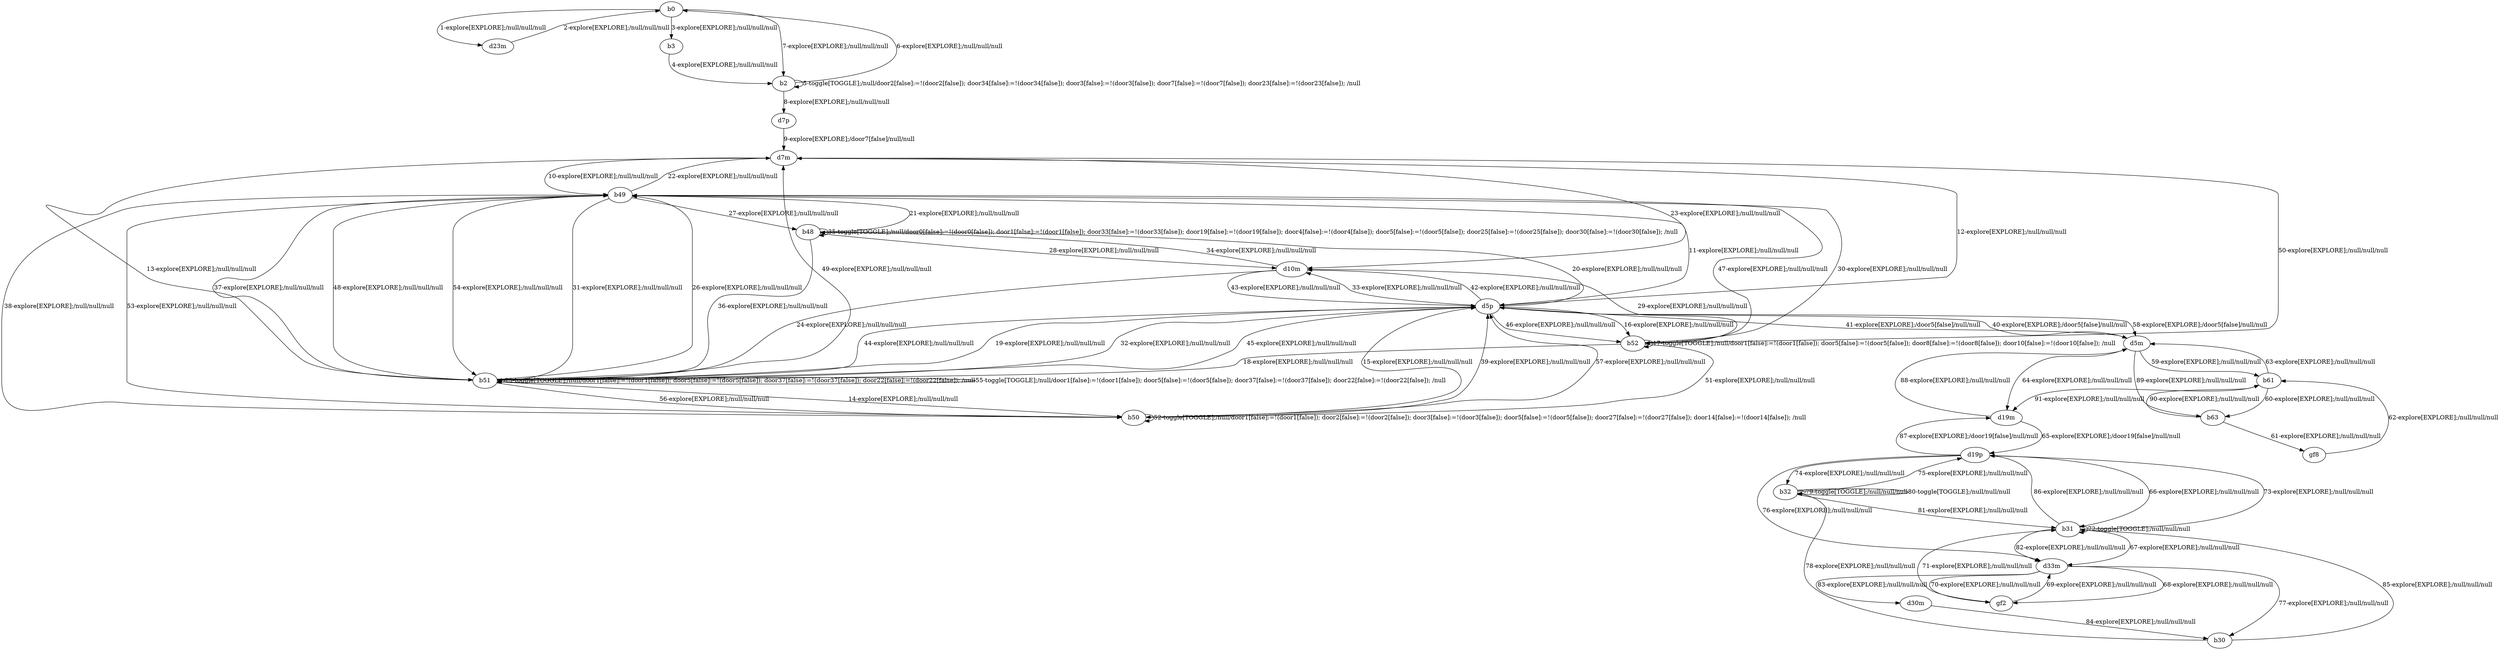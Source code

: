 # Total number of goals covered by this test: 1
# b63 --> b61

digraph g {
"b0" -> "d23m" [label = "1-explore[EXPLORE];/null/null/null"];
"d23m" -> "b0" [label = "2-explore[EXPLORE];/null/null/null"];
"b0" -> "b3" [label = "3-explore[EXPLORE];/null/null/null"];
"b3" -> "b2" [label = "4-explore[EXPLORE];/null/null/null"];
"b2" -> "b2" [label = "5-toggle[TOGGLE];/null/door2[false]:=!(door2[false]); door34[false]:=!(door34[false]); door3[false]:=!(door3[false]); door7[false]:=!(door7[false]); door23[false]:=!(door23[false]); /null"];
"b2" -> "b0" [label = "6-explore[EXPLORE];/null/null/null"];
"b0" -> "b2" [label = "7-explore[EXPLORE];/null/null/null"];
"b2" -> "d7p" [label = "8-explore[EXPLORE];/null/null/null"];
"d7p" -> "d7m" [label = "9-explore[EXPLORE];/door7[false]/null/null"];
"d7m" -> "b49" [label = "10-explore[EXPLORE];/null/null/null"];
"b49" -> "d5p" [label = "11-explore[EXPLORE];/null/null/null"];
"d5p" -> "d7m" [label = "12-explore[EXPLORE];/null/null/null"];
"d7m" -> "b51" [label = "13-explore[EXPLORE];/null/null/null"];
"b51" -> "b50" [label = "14-explore[EXPLORE];/null/null/null"];
"b50" -> "d5p" [label = "15-explore[EXPLORE];/null/null/null"];
"d5p" -> "b52" [label = "16-explore[EXPLORE];/null/null/null"];
"b52" -> "b52" [label = "17-toggle[TOGGLE];/null/door1[false]:=!(door1[false]); door5[false]:=!(door5[false]); door8[false]:=!(door8[false]); door10[false]:=!(door10[false]); /null"];
"b52" -> "b51" [label = "18-explore[EXPLORE];/null/null/null"];
"b51" -> "d5p" [label = "19-explore[EXPLORE];/null/null/null"];
"d5p" -> "b48" [label = "20-explore[EXPLORE];/null/null/null"];
"b48" -> "b49" [label = "21-explore[EXPLORE];/null/null/null"];
"b49" -> "d7m" [label = "22-explore[EXPLORE];/null/null/null"];
"d7m" -> "d10m" [label = "23-explore[EXPLORE];/null/null/null"];
"d10m" -> "b51" [label = "24-explore[EXPLORE];/null/null/null"];
"b51" -> "b51" [label = "25-toggle[TOGGLE];/null/door1[false]:=!(door1[false]); door5[false]:=!(door5[false]); door37[false]:=!(door37[false]); door22[false]:=!(door22[false]); /null"];
"b51" -> "b49" [label = "26-explore[EXPLORE];/null/null/null"];
"b49" -> "b48" [label = "27-explore[EXPLORE];/null/null/null"];
"b48" -> "d10m" [label = "28-explore[EXPLORE];/null/null/null"];
"d10m" -> "b52" [label = "29-explore[EXPLORE];/null/null/null"];
"b52" -> "b49" [label = "30-explore[EXPLORE];/null/null/null"];
"b49" -> "b51" [label = "31-explore[EXPLORE];/null/null/null"];
"b51" -> "d5p" [label = "32-explore[EXPLORE];/null/null/null"];
"d5p" -> "d10m" [label = "33-explore[EXPLORE];/null/null/null"];
"d10m" -> "b48" [label = "34-explore[EXPLORE];/null/null/null"];
"b48" -> "b48" [label = "35-toggle[TOGGLE];/null/door0[false]:=!(door0[false]); door1[false]:=!(door1[false]); door33[false]:=!(door33[false]); door19[false]:=!(door19[false]); door4[false]:=!(door4[false]); door5[false]:=!(door5[false]); door25[false]:=!(door25[false]); door30[false]:=!(door30[false]); /null"];
"b48" -> "b51" [label = "36-explore[EXPLORE];/null/null/null"];
"b51" -> "b49" [label = "37-explore[EXPLORE];/null/null/null"];
"b49" -> "b50" [label = "38-explore[EXPLORE];/null/null/null"];
"b50" -> "d5p" [label = "39-explore[EXPLORE];/null/null/null"];
"d5p" -> "d5m" [label = "40-explore[EXPLORE];/door5[false]/null/null"];
"d5m" -> "d5p" [label = "41-explore[EXPLORE];/door5[false]/null/null"];
"d5p" -> "d10m" [label = "42-explore[EXPLORE];/null/null/null"];
"d10m" -> "d5p" [label = "43-explore[EXPLORE];/null/null/null"];
"d5p" -> "b51" [label = "44-explore[EXPLORE];/null/null/null"];
"b51" -> "d5p" [label = "45-explore[EXPLORE];/null/null/null"];
"d5p" -> "b52" [label = "46-explore[EXPLORE];/null/null/null"];
"b52" -> "b49" [label = "47-explore[EXPLORE];/null/null/null"];
"b49" -> "b51" [label = "48-explore[EXPLORE];/null/null/null"];
"b51" -> "d7m" [label = "49-explore[EXPLORE];/null/null/null"];
"d7m" -> "b52" [label = "50-explore[EXPLORE];/null/null/null"];
"b52" -> "b50" [label = "51-explore[EXPLORE];/null/null/null"];
"b50" -> "b50" [label = "52-toggle[TOGGLE];/null/door1[false]:=!(door1[false]); door2[false]:=!(door2[false]); door3[false]:=!(door3[false]); door5[false]:=!(door5[false]); door27[false]:=!(door27[false]); door14[false]:=!(door14[false]); /null"];
"b50" -> "b49" [label = "53-explore[EXPLORE];/null/null/null"];
"b49" -> "b51" [label = "54-explore[EXPLORE];/null/null/null"];
"b51" -> "b51" [label = "55-toggle[TOGGLE];/null/door1[false]:=!(door1[false]); door5[false]:=!(door5[false]); door37[false]:=!(door37[false]); door22[false]:=!(door22[false]); /null"];
"b51" -> "b50" [label = "56-explore[EXPLORE];/null/null/null"];
"b50" -> "d5p" [label = "57-explore[EXPLORE];/null/null/null"];
"d5p" -> "d5m" [label = "58-explore[EXPLORE];/door5[false]/null/null"];
"d5m" -> "b61" [label = "59-explore[EXPLORE];/null/null/null"];
"b61" -> "b63" [label = "60-explore[EXPLORE];/null/null/null"];
"b63" -> "gf8" [label = "61-explore[EXPLORE];/null/null/null"];
"gf8" -> "b61" [label = "62-explore[EXPLORE];/null/null/null"];
"b61" -> "d5m" [label = "63-explore[EXPLORE];/null/null/null"];
"d5m" -> "d19m" [label = "64-explore[EXPLORE];/null/null/null"];
"d19m" -> "d19p" [label = "65-explore[EXPLORE];/door19[false]/null/null"];
"d19p" -> "b31" [label = "66-explore[EXPLORE];/null/null/null"];
"b31" -> "d33m" [label = "67-explore[EXPLORE];/null/null/null"];
"d33m" -> "gf2" [label = "68-explore[EXPLORE];/null/null/null"];
"gf2" -> "d33m" [label = "69-explore[EXPLORE];/null/null/null"];
"d33m" -> "gf2" [label = "70-explore[EXPLORE];/null/null/null"];
"gf2" -> "b31" [label = "71-explore[EXPLORE];/null/null/null"];
"b31" -> "b31" [label = "72-toggle[TOGGLE];/null/null/null"];
"b31" -> "d19p" [label = "73-explore[EXPLORE];/null/null/null"];
"d19p" -> "b32" [label = "74-explore[EXPLORE];/null/null/null"];
"b32" -> "d19p" [label = "75-explore[EXPLORE];/null/null/null"];
"d19p" -> "d33m" [label = "76-explore[EXPLORE];/null/null/null"];
"d33m" -> "b30" [label = "77-explore[EXPLORE];/null/null/null"];
"b30" -> "b32" [label = "78-explore[EXPLORE];/null/null/null"];
"b32" -> "b32" [label = "79-toggle[TOGGLE];/null/null/null"];
"b32" -> "b32" [label = "80-toggle[TOGGLE];/null/null/null"];
"b32" -> "b31" [label = "81-explore[EXPLORE];/null/null/null"];
"b31" -> "d33m" [label = "82-explore[EXPLORE];/null/null/null"];
"d33m" -> "d30m" [label = "83-explore[EXPLORE];/null/null/null"];
"d30m" -> "b30" [label = "84-explore[EXPLORE];/null/null/null"];
"b30" -> "b31" [label = "85-explore[EXPLORE];/null/null/null"];
"b31" -> "d19p" [label = "86-explore[EXPLORE];/null/null/null"];
"d19p" -> "d19m" [label = "87-explore[EXPLORE];/door19[false]/null/null"];
"d19m" -> "d5m" [label = "88-explore[EXPLORE];/null/null/null"];
"d5m" -> "b63" [label = "89-explore[EXPLORE];/null/null/null"];
"b63" -> "b61" [label = "90-explore[EXPLORE];/null/null/null"];
"b61" -> "d19m" [label = "91-explore[EXPLORE];/null/null/null"];
}